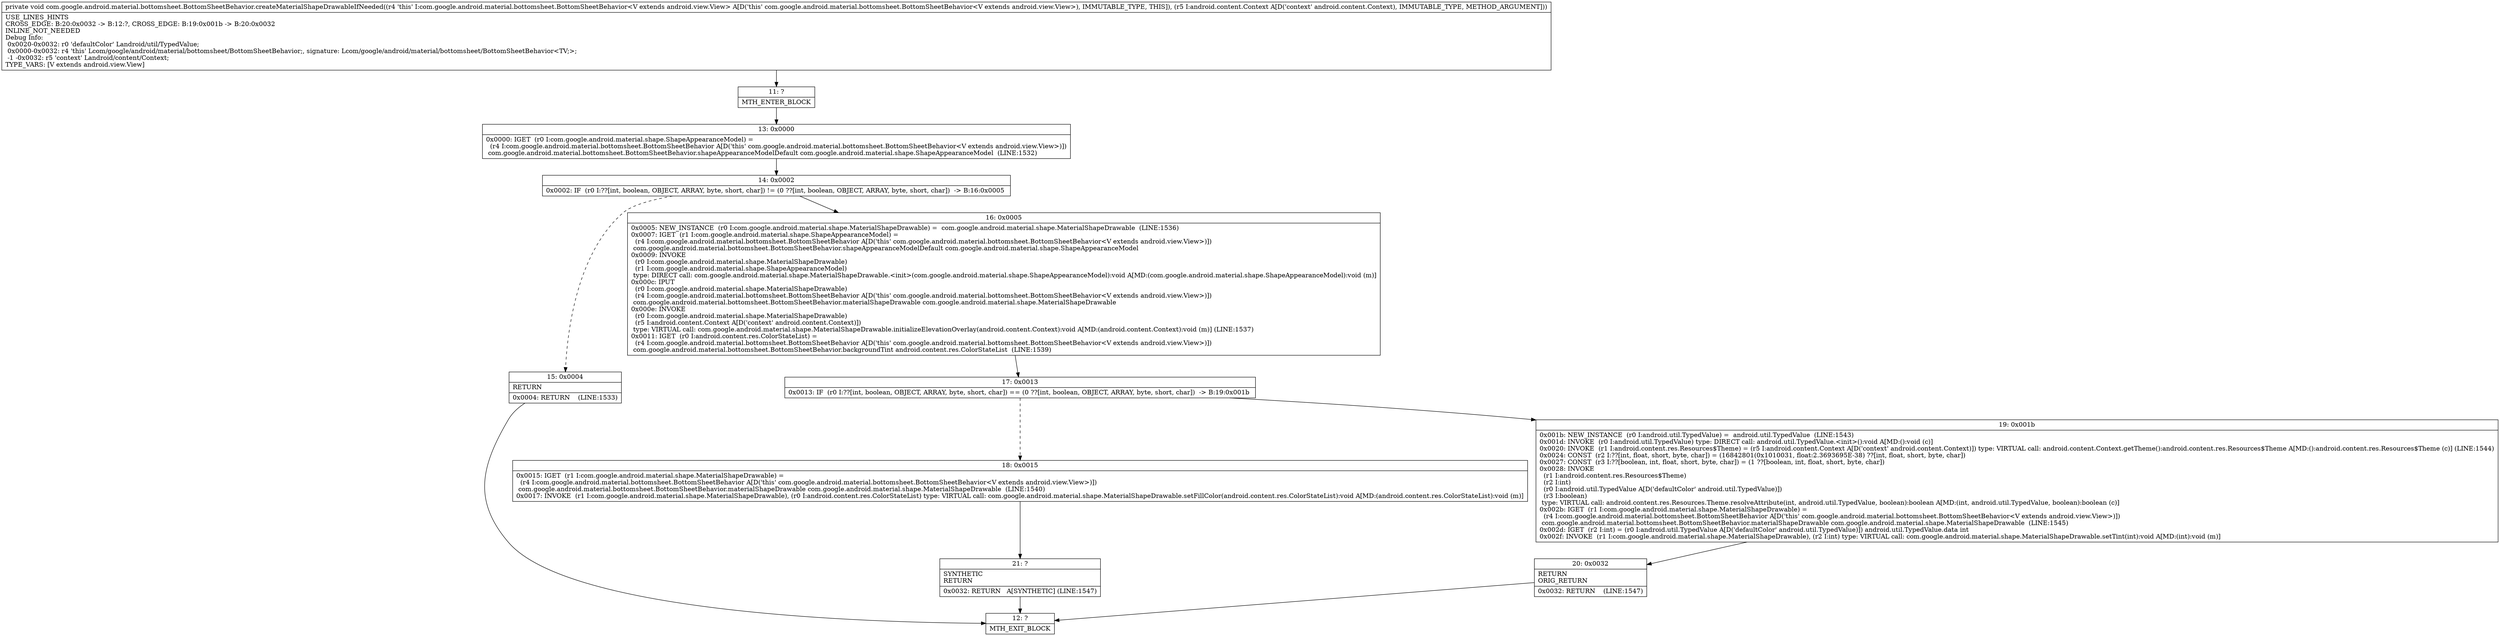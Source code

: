digraph "CFG forcom.google.android.material.bottomsheet.BottomSheetBehavior.createMaterialShapeDrawableIfNeeded(Landroid\/content\/Context;)V" {
Node_11 [shape=record,label="{11\:\ ?|MTH_ENTER_BLOCK\l}"];
Node_13 [shape=record,label="{13\:\ 0x0000|0x0000: IGET  (r0 I:com.google.android.material.shape.ShapeAppearanceModel) = \l  (r4 I:com.google.android.material.bottomsheet.BottomSheetBehavior A[D('this' com.google.android.material.bottomsheet.BottomSheetBehavior\<V extends android.view.View\>)])\l com.google.android.material.bottomsheet.BottomSheetBehavior.shapeAppearanceModelDefault com.google.android.material.shape.ShapeAppearanceModel  (LINE:1532)\l}"];
Node_14 [shape=record,label="{14\:\ 0x0002|0x0002: IF  (r0 I:??[int, boolean, OBJECT, ARRAY, byte, short, char]) != (0 ??[int, boolean, OBJECT, ARRAY, byte, short, char])  \-\> B:16:0x0005 \l}"];
Node_15 [shape=record,label="{15\:\ 0x0004|RETURN\l|0x0004: RETURN    (LINE:1533)\l}"];
Node_12 [shape=record,label="{12\:\ ?|MTH_EXIT_BLOCK\l}"];
Node_16 [shape=record,label="{16\:\ 0x0005|0x0005: NEW_INSTANCE  (r0 I:com.google.android.material.shape.MaterialShapeDrawable) =  com.google.android.material.shape.MaterialShapeDrawable  (LINE:1536)\l0x0007: IGET  (r1 I:com.google.android.material.shape.ShapeAppearanceModel) = \l  (r4 I:com.google.android.material.bottomsheet.BottomSheetBehavior A[D('this' com.google.android.material.bottomsheet.BottomSheetBehavior\<V extends android.view.View\>)])\l com.google.android.material.bottomsheet.BottomSheetBehavior.shapeAppearanceModelDefault com.google.android.material.shape.ShapeAppearanceModel \l0x0009: INVOKE  \l  (r0 I:com.google.android.material.shape.MaterialShapeDrawable)\l  (r1 I:com.google.android.material.shape.ShapeAppearanceModel)\l type: DIRECT call: com.google.android.material.shape.MaterialShapeDrawable.\<init\>(com.google.android.material.shape.ShapeAppearanceModel):void A[MD:(com.google.android.material.shape.ShapeAppearanceModel):void (m)]\l0x000c: IPUT  \l  (r0 I:com.google.android.material.shape.MaterialShapeDrawable)\l  (r4 I:com.google.android.material.bottomsheet.BottomSheetBehavior A[D('this' com.google.android.material.bottomsheet.BottomSheetBehavior\<V extends android.view.View\>)])\l com.google.android.material.bottomsheet.BottomSheetBehavior.materialShapeDrawable com.google.android.material.shape.MaterialShapeDrawable \l0x000e: INVOKE  \l  (r0 I:com.google.android.material.shape.MaterialShapeDrawable)\l  (r5 I:android.content.Context A[D('context' android.content.Context)])\l type: VIRTUAL call: com.google.android.material.shape.MaterialShapeDrawable.initializeElevationOverlay(android.content.Context):void A[MD:(android.content.Context):void (m)] (LINE:1537)\l0x0011: IGET  (r0 I:android.content.res.ColorStateList) = \l  (r4 I:com.google.android.material.bottomsheet.BottomSheetBehavior A[D('this' com.google.android.material.bottomsheet.BottomSheetBehavior\<V extends android.view.View\>)])\l com.google.android.material.bottomsheet.BottomSheetBehavior.backgroundTint android.content.res.ColorStateList  (LINE:1539)\l}"];
Node_17 [shape=record,label="{17\:\ 0x0013|0x0013: IF  (r0 I:??[int, boolean, OBJECT, ARRAY, byte, short, char]) == (0 ??[int, boolean, OBJECT, ARRAY, byte, short, char])  \-\> B:19:0x001b \l}"];
Node_18 [shape=record,label="{18\:\ 0x0015|0x0015: IGET  (r1 I:com.google.android.material.shape.MaterialShapeDrawable) = \l  (r4 I:com.google.android.material.bottomsheet.BottomSheetBehavior A[D('this' com.google.android.material.bottomsheet.BottomSheetBehavior\<V extends android.view.View\>)])\l com.google.android.material.bottomsheet.BottomSheetBehavior.materialShapeDrawable com.google.android.material.shape.MaterialShapeDrawable  (LINE:1540)\l0x0017: INVOKE  (r1 I:com.google.android.material.shape.MaterialShapeDrawable), (r0 I:android.content.res.ColorStateList) type: VIRTUAL call: com.google.android.material.shape.MaterialShapeDrawable.setFillColor(android.content.res.ColorStateList):void A[MD:(android.content.res.ColorStateList):void (m)]\l}"];
Node_21 [shape=record,label="{21\:\ ?|SYNTHETIC\lRETURN\l|0x0032: RETURN   A[SYNTHETIC] (LINE:1547)\l}"];
Node_19 [shape=record,label="{19\:\ 0x001b|0x001b: NEW_INSTANCE  (r0 I:android.util.TypedValue) =  android.util.TypedValue  (LINE:1543)\l0x001d: INVOKE  (r0 I:android.util.TypedValue) type: DIRECT call: android.util.TypedValue.\<init\>():void A[MD:():void (c)]\l0x0020: INVOKE  (r1 I:android.content.res.Resources$Theme) = (r5 I:android.content.Context A[D('context' android.content.Context)]) type: VIRTUAL call: android.content.Context.getTheme():android.content.res.Resources$Theme A[MD:():android.content.res.Resources$Theme (c)] (LINE:1544)\l0x0024: CONST  (r2 I:??[int, float, short, byte, char]) = (16842801(0x1010031, float:2.3693695E\-38) ??[int, float, short, byte, char]) \l0x0027: CONST  (r3 I:??[boolean, int, float, short, byte, char]) = (1 ??[boolean, int, float, short, byte, char]) \l0x0028: INVOKE  \l  (r1 I:android.content.res.Resources$Theme)\l  (r2 I:int)\l  (r0 I:android.util.TypedValue A[D('defaultColor' android.util.TypedValue)])\l  (r3 I:boolean)\l type: VIRTUAL call: android.content.res.Resources.Theme.resolveAttribute(int, android.util.TypedValue, boolean):boolean A[MD:(int, android.util.TypedValue, boolean):boolean (c)]\l0x002b: IGET  (r1 I:com.google.android.material.shape.MaterialShapeDrawable) = \l  (r4 I:com.google.android.material.bottomsheet.BottomSheetBehavior A[D('this' com.google.android.material.bottomsheet.BottomSheetBehavior\<V extends android.view.View\>)])\l com.google.android.material.bottomsheet.BottomSheetBehavior.materialShapeDrawable com.google.android.material.shape.MaterialShapeDrawable  (LINE:1545)\l0x002d: IGET  (r2 I:int) = (r0 I:android.util.TypedValue A[D('defaultColor' android.util.TypedValue)]) android.util.TypedValue.data int \l0x002f: INVOKE  (r1 I:com.google.android.material.shape.MaterialShapeDrawable), (r2 I:int) type: VIRTUAL call: com.google.android.material.shape.MaterialShapeDrawable.setTint(int):void A[MD:(int):void (m)]\l}"];
Node_20 [shape=record,label="{20\:\ 0x0032|RETURN\lORIG_RETURN\l|0x0032: RETURN    (LINE:1547)\l}"];
MethodNode[shape=record,label="{private void com.google.android.material.bottomsheet.BottomSheetBehavior.createMaterialShapeDrawableIfNeeded((r4 'this' I:com.google.android.material.bottomsheet.BottomSheetBehavior\<V extends android.view.View\> A[D('this' com.google.android.material.bottomsheet.BottomSheetBehavior\<V extends android.view.View\>), IMMUTABLE_TYPE, THIS]), (r5 I:android.content.Context A[D('context' android.content.Context), IMMUTABLE_TYPE, METHOD_ARGUMENT]))  | USE_LINES_HINTS\lCROSS_EDGE: B:20:0x0032 \-\> B:12:?, CROSS_EDGE: B:19:0x001b \-\> B:20:0x0032\lINLINE_NOT_NEEDED\lDebug Info:\l  0x0020\-0x0032: r0 'defaultColor' Landroid\/util\/TypedValue;\l  0x0000\-0x0032: r4 'this' Lcom\/google\/android\/material\/bottomsheet\/BottomSheetBehavior;, signature: Lcom\/google\/android\/material\/bottomsheet\/BottomSheetBehavior\<TV;\>;\l  \-1 \-0x0032: r5 'context' Landroid\/content\/Context;\lTYPE_VARS: [V extends android.view.View]\l}"];
MethodNode -> Node_11;Node_11 -> Node_13;
Node_13 -> Node_14;
Node_14 -> Node_15[style=dashed];
Node_14 -> Node_16;
Node_15 -> Node_12;
Node_16 -> Node_17;
Node_17 -> Node_18[style=dashed];
Node_17 -> Node_19;
Node_18 -> Node_21;
Node_21 -> Node_12;
Node_19 -> Node_20;
Node_20 -> Node_12;
}

